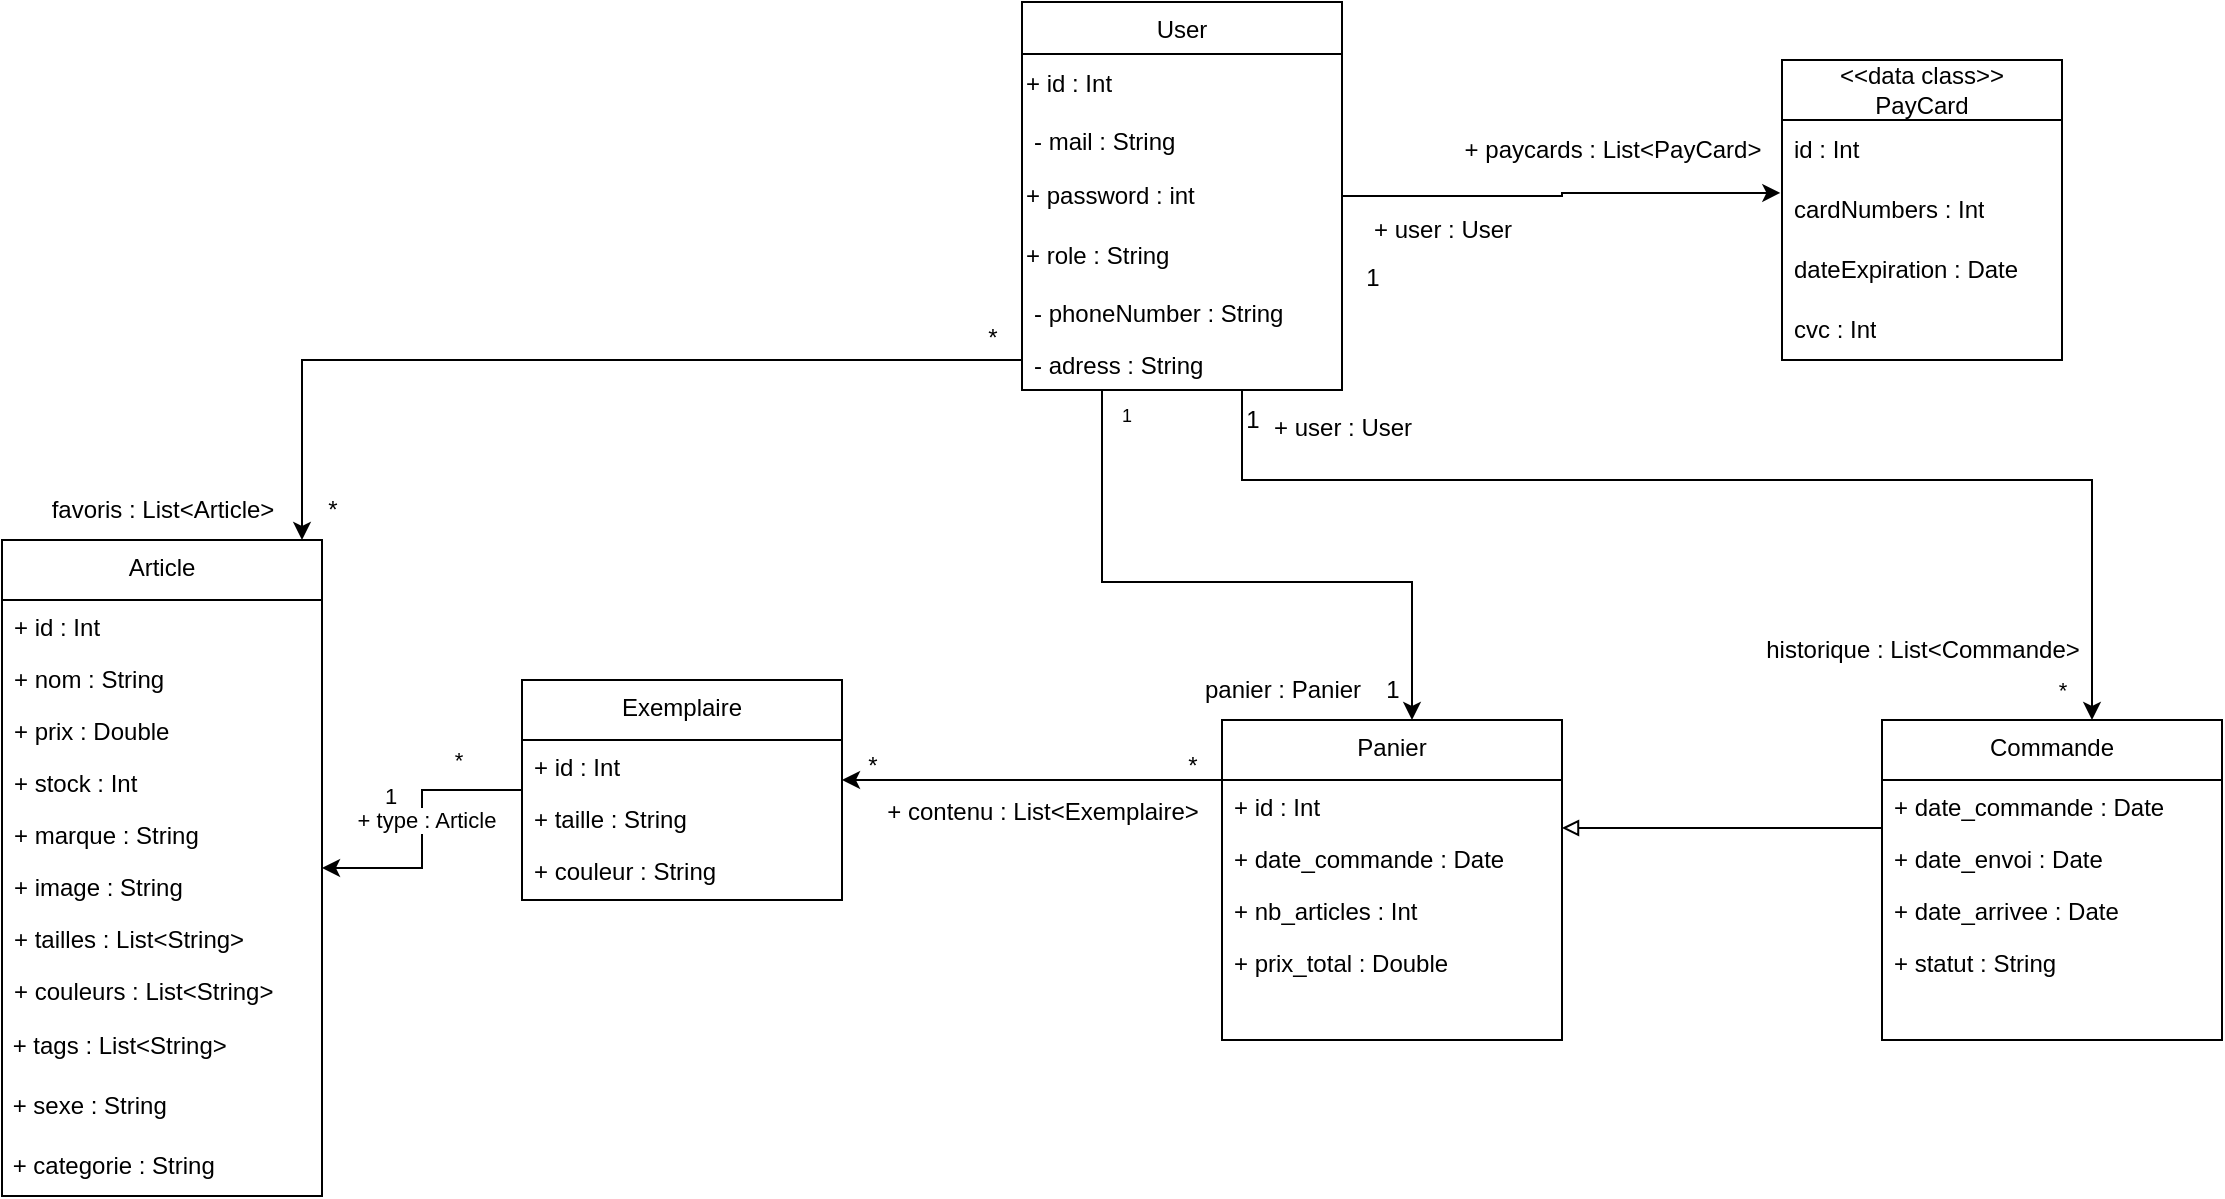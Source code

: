 <mxfile version="22.1.18" type="device">
  <diagram id="C5RBs43oDa-KdzZeNtuy" name="Page-1">
    <mxGraphModel dx="1541" dy="706" grid="1" gridSize="10" guides="1" tooltips="1" connect="1" arrows="1" fold="1" page="1" pageScale="1" pageWidth="827" pageHeight="1169" math="0" shadow="0">
      <root>
        <mxCell id="WIyWlLk6GJQsqaUBKTNV-0" />
        <mxCell id="WIyWlLk6GJQsqaUBKTNV-1" parent="WIyWlLk6GJQsqaUBKTNV-0" />
        <mxCell id="zkfFHV4jXpPFQw0GAbJ--13" value="User" style="swimlane;fontStyle=0;align=center;verticalAlign=top;childLayout=stackLayout;horizontal=1;startSize=26;horizontalStack=0;resizeParent=1;resizeLast=0;collapsible=1;marginBottom=0;rounded=0;shadow=0;strokeWidth=1;" parent="WIyWlLk6GJQsqaUBKTNV-1" vertex="1">
          <mxGeometry x="-250" y="311" width="160" height="194" as="geometry">
            <mxRectangle x="340" y="380" width="170" height="26" as="alternateBounds" />
          </mxGeometry>
        </mxCell>
        <mxCell id="Eq1Nr7rmUYqmbm4LK2rV-4" value="+ id : Int" style="text;html=1;align=left;verticalAlign=middle;resizable=0;points=[];autosize=1;strokeColor=none;fillColor=none;" parent="zkfFHV4jXpPFQw0GAbJ--13" vertex="1">
          <mxGeometry y="26" width="160" height="30" as="geometry" />
        </mxCell>
        <mxCell id="enEkWBwQYBzXOL1UCONz-67" value="- mail : String" style="text;align=left;verticalAlign=top;spacingLeft=4;spacingRight=4;overflow=hidden;rotatable=0;points=[[0,0.5],[1,0.5]];portConstraint=eastwest;" parent="zkfFHV4jXpPFQw0GAbJ--13" vertex="1">
          <mxGeometry y="56" width="160" height="26" as="geometry" />
        </mxCell>
        <mxCell id="Eq1Nr7rmUYqmbm4LK2rV-5" value="+ password : int" style="text;html=1;align=left;verticalAlign=middle;resizable=0;points=[];autosize=1;strokeColor=none;fillColor=none;" parent="zkfFHV4jXpPFQw0GAbJ--13" vertex="1">
          <mxGeometry y="82" width="160" height="30" as="geometry" />
        </mxCell>
        <mxCell id="Eq1Nr7rmUYqmbm4LK2rV-6" value="+ role : String" style="text;html=1;align=left;verticalAlign=middle;resizable=0;points=[];autosize=1;strokeColor=none;fillColor=none;" parent="zkfFHV4jXpPFQw0GAbJ--13" vertex="1">
          <mxGeometry y="112" width="160" height="30" as="geometry" />
        </mxCell>
        <mxCell id="enEkWBwQYBzXOL1UCONz-68" value="- phoneNumber : String" style="text;align=left;verticalAlign=top;spacingLeft=4;spacingRight=4;overflow=hidden;rotatable=0;points=[[0,0.5],[1,0.5]];portConstraint=eastwest;" parent="zkfFHV4jXpPFQw0GAbJ--13" vertex="1">
          <mxGeometry y="142" width="160" height="26" as="geometry" />
        </mxCell>
        <mxCell id="enEkWBwQYBzXOL1UCONz-64" value="- adress : String" style="text;align=left;verticalAlign=top;spacingLeft=4;spacingRight=4;overflow=hidden;rotatable=0;points=[[0,0.5],[1,0.5]];portConstraint=eastwest;" parent="zkfFHV4jXpPFQw0GAbJ--13" vertex="1">
          <mxGeometry y="168" width="160" height="26" as="geometry" />
        </mxCell>
        <mxCell id="enEkWBwQYBzXOL1UCONz-73" value="Commande" style="swimlane;fontStyle=0;align=center;verticalAlign=top;childLayout=stackLayout;horizontal=1;startSize=30;horizontalStack=0;resizeParent=1;resizeLast=0;collapsible=1;marginBottom=0;rounded=0;shadow=0;strokeWidth=1;" parent="WIyWlLk6GJQsqaUBKTNV-1" vertex="1">
          <mxGeometry x="180" y="670" width="170" height="160" as="geometry">
            <mxRectangle x="200" y="660" width="170" height="26" as="alternateBounds" />
          </mxGeometry>
        </mxCell>
        <mxCell id="enEkWBwQYBzXOL1UCONz-77" value="+ date_commande : Date" style="text;align=left;verticalAlign=top;spacingLeft=4;spacingRight=4;overflow=hidden;rotatable=0;points=[[0,0.5],[1,0.5]];portConstraint=eastwest;" parent="enEkWBwQYBzXOL1UCONz-73" vertex="1">
          <mxGeometry y="30" width="170" height="26" as="geometry" />
        </mxCell>
        <mxCell id="43bQ6RD_1LTIt5go-Ri5-6" value="+ date_envoi : Date" style="text;align=left;verticalAlign=top;spacingLeft=4;spacingRight=4;overflow=hidden;rotatable=0;points=[[0,0.5],[1,0.5]];portConstraint=eastwest;" parent="enEkWBwQYBzXOL1UCONz-73" vertex="1">
          <mxGeometry y="56" width="170" height="26" as="geometry" />
        </mxCell>
        <mxCell id="enEkWBwQYBzXOL1UCONz-78" value="+ date_arrivee : Date" style="text;align=left;verticalAlign=top;spacingLeft=4;spacingRight=4;overflow=hidden;rotatable=0;points=[[0,0.5],[1,0.5]];portConstraint=eastwest;" parent="enEkWBwQYBzXOL1UCONz-73" vertex="1">
          <mxGeometry y="82" width="170" height="26" as="geometry" />
        </mxCell>
        <mxCell id="jZ_XYgQMysrxHcoUGubx-2" value="+ statut : String" style="text;align=left;verticalAlign=top;spacingLeft=4;spacingRight=4;overflow=hidden;rotatable=0;points=[[0,0.5],[1,0.5]];portConstraint=eastwest;" parent="enEkWBwQYBzXOL1UCONz-73" vertex="1">
          <mxGeometry y="108" width="170" height="26" as="geometry" />
        </mxCell>
        <mxCell id="enEkWBwQYBzXOL1UCONz-81" style="edgeStyle=orthogonalEdgeStyle;rounded=0;orthogonalLoop=1;jettySize=auto;html=1;" parent="WIyWlLk6GJQsqaUBKTNV-1" source="zkfFHV4jXpPFQw0GAbJ--13" target="enEkWBwQYBzXOL1UCONz-73" edge="1">
          <mxGeometry relative="1" as="geometry">
            <mxPoint x="-140" y="505" as="sourcePoint" />
            <mxPoint x="-50" y="570" as="targetPoint" />
            <Array as="points">
              <mxPoint x="-140" y="550" />
              <mxPoint x="285" y="550" />
            </Array>
          </mxGeometry>
        </mxCell>
        <mxCell id="enEkWBwQYBzXOL1UCONz-82" value="&lt;font style=&quot;font-size: 11px;&quot;&gt;*&lt;/font&gt;" style="edgeLabel;html=1;align=center;verticalAlign=middle;resizable=0;points=[];fontSize=9;" parent="enEkWBwQYBzXOL1UCONz-81" vertex="1" connectable="0">
          <mxGeometry x="0.16" relative="1" as="geometry">
            <mxPoint x="113" y="105" as="offset" />
          </mxGeometry>
        </mxCell>
        <mxCell id="6i61xwQ73MAWU-_sgEHj-12" style="edgeStyle=orthogonalEdgeStyle;rounded=0;orthogonalLoop=1;jettySize=auto;html=1;" parent="WIyWlLk6GJQsqaUBKTNV-1" source="A-iX4fAKcFLFA99xi9tR-0" target="6i61xwQ73MAWU-_sgEHj-3" edge="1">
          <mxGeometry relative="1" as="geometry" />
        </mxCell>
        <mxCell id="6i61xwQ73MAWU-_sgEHj-13" value="+ type : Article" style="edgeLabel;html=1;align=center;verticalAlign=middle;resizable=0;points=[];" parent="6i61xwQ73MAWU-_sgEHj-12" vertex="1" connectable="0">
          <mxGeometry x="-0.537" y="-2" relative="1" as="geometry">
            <mxPoint x="-16" y="17" as="offset" />
          </mxGeometry>
        </mxCell>
        <mxCell id="6i61xwQ73MAWU-_sgEHj-14" value="*" style="edgeLabel;html=1;align=center;verticalAlign=middle;resizable=0;points=[];" parent="6i61xwQ73MAWU-_sgEHj-12" vertex="1" connectable="0">
          <mxGeometry x="-0.537" y="3" relative="1" as="geometry">
            <mxPoint y="-18" as="offset" />
          </mxGeometry>
        </mxCell>
        <mxCell id="6i61xwQ73MAWU-_sgEHj-15" value="1" style="edgeLabel;html=1;align=center;verticalAlign=middle;resizable=0;points=[];" parent="6i61xwQ73MAWU-_sgEHj-12" vertex="1" connectable="0">
          <mxGeometry x="0.018" y="3" relative="1" as="geometry">
            <mxPoint x="-19" y="-18" as="offset" />
          </mxGeometry>
        </mxCell>
        <mxCell id="A-iX4fAKcFLFA99xi9tR-0" value="Exemplaire" style="swimlane;fontStyle=0;align=center;verticalAlign=top;childLayout=stackLayout;horizontal=1;startSize=30;horizontalStack=0;resizeParent=1;resizeLast=0;collapsible=1;marginBottom=0;rounded=0;shadow=0;strokeWidth=1;gradientColor=none;" parent="WIyWlLk6GJQsqaUBKTNV-1" vertex="1">
          <mxGeometry x="-500" y="650" width="160" height="110" as="geometry">
            <mxRectangle x="340" y="380" width="170" height="26" as="alternateBounds" />
          </mxGeometry>
        </mxCell>
        <mxCell id="A-iX4fAKcFLFA99xi9tR-1" value="+ id : Int" style="text;align=left;verticalAlign=top;spacingLeft=4;spacingRight=4;overflow=hidden;rotatable=0;points=[[0,0.5],[1,0.5]];portConstraint=eastwest;" parent="A-iX4fAKcFLFA99xi9tR-0" vertex="1">
          <mxGeometry y="30" width="160" height="26" as="geometry" />
        </mxCell>
        <mxCell id="A-iX4fAKcFLFA99xi9tR-4" value="+ taille : String" style="text;align=left;verticalAlign=top;spacingLeft=4;spacingRight=4;overflow=hidden;rotatable=0;points=[[0,0.5],[1,0.5]];portConstraint=eastwest;" parent="A-iX4fAKcFLFA99xi9tR-0" vertex="1">
          <mxGeometry y="56" width="160" height="26" as="geometry" />
        </mxCell>
        <mxCell id="A-iX4fAKcFLFA99xi9tR-6" value="+ couleur : String" style="text;align=left;verticalAlign=top;spacingLeft=4;spacingRight=4;overflow=hidden;rotatable=0;points=[[0,0.5],[1,0.5]];portConstraint=eastwest;" parent="A-iX4fAKcFLFA99xi9tR-0" vertex="1">
          <mxGeometry y="82" width="160" height="26" as="geometry" />
        </mxCell>
        <mxCell id="A-iX4fAKcFLFA99xi9tR-7" style="edgeStyle=orthogonalEdgeStyle;rounded=0;orthogonalLoop=1;jettySize=auto;html=1;exitX=0.25;exitY=1;exitDx=0;exitDy=0;" parent="WIyWlLk6GJQsqaUBKTNV-1" source="zkfFHV4jXpPFQw0GAbJ--13" target="6i61xwQ73MAWU-_sgEHj-17" edge="1">
          <mxGeometry relative="1" as="geometry">
            <mxPoint x="-190" y="505" as="sourcePoint" />
            <mxPoint x="80" y="713" as="targetPoint" />
            <Array as="points">
              <mxPoint x="-210" y="601" />
              <mxPoint x="-55" y="601" />
            </Array>
          </mxGeometry>
        </mxCell>
        <mxCell id="A-iX4fAKcFLFA99xi9tR-8" value="&lt;font style=&quot;font-size: 12px;&quot;&gt;panier : Panier&lt;/font&gt;" style="edgeLabel;html=1;align=center;verticalAlign=middle;resizable=0;points=[];fontSize=9;" parent="A-iX4fAKcFLFA99xi9tR-7" vertex="1" connectable="0">
          <mxGeometry x="0.16" relative="1" as="geometry">
            <mxPoint y="54" as="offset" />
          </mxGeometry>
        </mxCell>
        <mxCell id="A-iX4fAKcFLFA99xi9tR-9" style="edgeStyle=orthogonalEdgeStyle;rounded=0;orthogonalLoop=1;jettySize=auto;html=1;" parent="WIyWlLk6GJQsqaUBKTNV-1" source="6i61xwQ73MAWU-_sgEHj-17" target="A-iX4fAKcFLFA99xi9tR-0" edge="1">
          <mxGeometry relative="1" as="geometry">
            <mxPoint x="-150" y="709.988" as="sourcePoint" />
            <mxPoint x="-320" y="710" as="targetPoint" />
            <Array as="points">
              <mxPoint x="-330" y="700" />
              <mxPoint x="-330" y="700" />
            </Array>
          </mxGeometry>
        </mxCell>
        <mxCell id="A-iX4fAKcFLFA99xi9tR-10" value="&lt;font style=&quot;font-size: 12px;&quot;&gt;+ contenu : List&amp;lt;Exemplaire&amp;gt;&lt;/font&gt;" style="edgeLabel;html=1;align=center;verticalAlign=middle;resizable=0;points=[];fontSize=9;" parent="A-iX4fAKcFLFA99xi9tR-9" vertex="1" connectable="0">
          <mxGeometry x="0.16" relative="1" as="geometry">
            <mxPoint x="20" y="16" as="offset" />
          </mxGeometry>
        </mxCell>
        <mxCell id="5tlya8zCA7WduoJPOx0W-3" value="1" style="text;html=1;align=center;verticalAlign=middle;resizable=0;points=[];autosize=1;strokeColor=none;fillColor=none;" parent="WIyWlLk6GJQsqaUBKTNV-1" vertex="1">
          <mxGeometry x="-90" y="434" width="30" height="30" as="geometry" />
        </mxCell>
        <mxCell id="5tlya8zCA7WduoJPOx0W-7" value="&lt;font style=&quot;font-size: 12px;&quot;&gt;historique : List&amp;lt;Commande&amp;gt;&lt;/font&gt;" style="text;html=1;align=center;verticalAlign=middle;resizable=0;points=[];autosize=1;strokeColor=none;fillColor=none;" parent="WIyWlLk6GJQsqaUBKTNV-1" vertex="1">
          <mxGeometry x="110" y="620" width="180" height="30" as="geometry" />
        </mxCell>
        <mxCell id="5tlya8zCA7WduoJPOx0W-8" value="1" style="edgeLabel;html=1;align=center;verticalAlign=middle;resizable=0;points=[];fontSize=9;" parent="WIyWlLk6GJQsqaUBKTNV-1" vertex="1" connectable="0">
          <mxGeometry x="-100.001" y="509.999" as="geometry">
            <mxPoint x="-98" y="8" as="offset" />
          </mxGeometry>
        </mxCell>
        <mxCell id="5tlya8zCA7WduoJPOx0W-9" value="*" style="text;html=1;align=center;verticalAlign=middle;resizable=0;points=[];autosize=1;strokeColor=none;fillColor=none;" parent="WIyWlLk6GJQsqaUBKTNV-1" vertex="1">
          <mxGeometry x="-340" y="678" width="30" height="30" as="geometry" />
        </mxCell>
        <mxCell id="5tlya8zCA7WduoJPOx0W-10" style="edgeStyle=orthogonalEdgeStyle;rounded=0;orthogonalLoop=1;jettySize=auto;html=1;" parent="WIyWlLk6GJQsqaUBKTNV-1" source="zkfFHV4jXpPFQw0GAbJ--13" target="6i61xwQ73MAWU-_sgEHj-3" edge="1">
          <mxGeometry relative="1" as="geometry">
            <mxPoint x="-250" y="490" as="sourcePoint" />
            <mxPoint x="-470" y="610" as="targetPoint" />
            <Array as="points">
              <mxPoint x="-610" y="490" />
            </Array>
          </mxGeometry>
        </mxCell>
        <mxCell id="5tlya8zCA7WduoJPOx0W-11" value="&lt;font style=&quot;font-size: 12px;&quot;&gt;favoris : List&amp;lt;Article&amp;gt;&lt;/font&gt;" style="edgeLabel;html=1;align=center;verticalAlign=middle;resizable=0;points=[];fontSize=9;" parent="5tlya8zCA7WduoJPOx0W-10" vertex="1" connectable="0">
          <mxGeometry x="0.16" relative="1" as="geometry">
            <mxPoint x="-169" y="75" as="offset" />
          </mxGeometry>
        </mxCell>
        <mxCell id="jZ_XYgQMysrxHcoUGubx-5" value="&amp;lt;&amp;lt;data class&amp;gt;&amp;gt;&lt;br&gt;PayCard" style="swimlane;fontStyle=0;childLayout=stackLayout;horizontal=1;startSize=30;horizontalStack=0;resizeParent=1;resizeParentMax=0;resizeLast=0;collapsible=1;marginBottom=0;whiteSpace=wrap;html=1;" parent="WIyWlLk6GJQsqaUBKTNV-1" vertex="1">
          <mxGeometry x="130" y="340" width="140" height="150" as="geometry" />
        </mxCell>
        <mxCell id="jZ_XYgQMysrxHcoUGubx-7" value="id : Int" style="text;strokeColor=none;fillColor=none;align=left;verticalAlign=middle;spacingLeft=4;spacingRight=4;overflow=hidden;points=[[0,0.5],[1,0.5]];portConstraint=eastwest;rotatable=0;whiteSpace=wrap;html=1;" parent="jZ_XYgQMysrxHcoUGubx-5" vertex="1">
          <mxGeometry y="30" width="140" height="30" as="geometry" />
        </mxCell>
        <mxCell id="jZ_XYgQMysrxHcoUGubx-8" value="cardNumbers : Int" style="text;strokeColor=none;fillColor=none;align=left;verticalAlign=middle;spacingLeft=4;spacingRight=4;overflow=hidden;points=[[0,0.5],[1,0.5]];portConstraint=eastwest;rotatable=0;whiteSpace=wrap;html=1;" parent="jZ_XYgQMysrxHcoUGubx-5" vertex="1">
          <mxGeometry y="60" width="140" height="30" as="geometry" />
        </mxCell>
        <mxCell id="jZ_XYgQMysrxHcoUGubx-11" value="dateExpiration : Date" style="text;strokeColor=none;fillColor=none;align=left;verticalAlign=middle;spacingLeft=4;spacingRight=4;overflow=hidden;points=[[0,0.5],[1,0.5]];portConstraint=eastwest;rotatable=0;whiteSpace=wrap;html=1;" parent="jZ_XYgQMysrxHcoUGubx-5" vertex="1">
          <mxGeometry y="90" width="140" height="30" as="geometry" />
        </mxCell>
        <mxCell id="jZ_XYgQMysrxHcoUGubx-14" value="cvc : Int" style="text;strokeColor=none;fillColor=none;align=left;verticalAlign=middle;spacingLeft=4;spacingRight=4;overflow=hidden;points=[[0,0.5],[1,0.5]];portConstraint=eastwest;rotatable=0;whiteSpace=wrap;html=1;" parent="jZ_XYgQMysrxHcoUGubx-5" vertex="1">
          <mxGeometry y="120" width="140" height="30" as="geometry" />
        </mxCell>
        <mxCell id="jZ_XYgQMysrxHcoUGubx-12" style="edgeStyle=orthogonalEdgeStyle;rounded=0;orthogonalLoop=1;jettySize=auto;html=1;entryX=-0.006;entryY=0.215;entryDx=0;entryDy=0;entryPerimeter=0;" parent="WIyWlLk6GJQsqaUBKTNV-1" source="zkfFHV4jXpPFQw0GAbJ--13" target="jZ_XYgQMysrxHcoUGubx-8" edge="1">
          <mxGeometry relative="1" as="geometry">
            <Array as="points">
              <mxPoint x="20" y="408" />
              <mxPoint x="20" y="407" />
            </Array>
            <mxPoint x="-10" y="441" as="sourcePoint" />
          </mxGeometry>
        </mxCell>
        <mxCell id="jZ_XYgQMysrxHcoUGubx-15" value="+ paycards : List&amp;lt;PayCard&amp;gt;" style="text;html=1;align=center;verticalAlign=middle;resizable=0;points=[];autosize=1;strokeColor=none;fillColor=none;" parent="WIyWlLk6GJQsqaUBKTNV-1" vertex="1">
          <mxGeometry x="-40" y="370" width="170" height="30" as="geometry" />
        </mxCell>
        <mxCell id="6i61xwQ73MAWU-_sgEHj-3" value="Article" style="swimlane;fontStyle=0;align=center;verticalAlign=top;childLayout=stackLayout;horizontal=1;startSize=30;horizontalStack=0;resizeParent=1;resizeLast=0;collapsible=1;marginBottom=0;rounded=0;shadow=0;strokeWidth=1;gradientColor=none;" parent="WIyWlLk6GJQsqaUBKTNV-1" vertex="1">
          <mxGeometry x="-760" y="580" width="160" height="328" as="geometry">
            <mxRectangle x="340" y="380" width="170" height="26" as="alternateBounds" />
          </mxGeometry>
        </mxCell>
        <mxCell id="6i61xwQ73MAWU-_sgEHj-4" value="+ id : Int" style="text;align=left;verticalAlign=top;spacingLeft=4;spacingRight=4;overflow=hidden;rotatable=0;points=[[0,0.5],[1,0.5]];portConstraint=eastwest;" parent="6i61xwQ73MAWU-_sgEHj-3" vertex="1">
          <mxGeometry y="30" width="160" height="26" as="geometry" />
        </mxCell>
        <mxCell id="6i61xwQ73MAWU-_sgEHj-5" value="+ nom : String" style="text;align=left;verticalAlign=top;spacingLeft=4;spacingRight=4;overflow=hidden;rotatable=0;points=[[0,0.5],[1,0.5]];portConstraint=eastwest;" parent="6i61xwQ73MAWU-_sgEHj-3" vertex="1">
          <mxGeometry y="56" width="160" height="26" as="geometry" />
        </mxCell>
        <mxCell id="6i61xwQ73MAWU-_sgEHj-6" value="+ prix : Double" style="text;align=left;verticalAlign=top;spacingLeft=4;spacingRight=4;overflow=hidden;rotatable=0;points=[[0,0.5],[1,0.5]];portConstraint=eastwest;" parent="6i61xwQ73MAWU-_sgEHj-3" vertex="1">
          <mxGeometry y="82" width="160" height="26" as="geometry" />
        </mxCell>
        <mxCell id="CxFhBQeVFf4VQsyCiOqI-1" value="+ stock : Int" style="text;align=left;verticalAlign=top;spacingLeft=4;spacingRight=4;overflow=hidden;rotatable=0;points=[[0,0.5],[1,0.5]];portConstraint=eastwest;" vertex="1" parent="6i61xwQ73MAWU-_sgEHj-3">
          <mxGeometry y="108" width="160" height="26" as="geometry" />
        </mxCell>
        <mxCell id="FLNpUf8s-ph0T-Fn6SRx-0" value="+ marque : String" style="text;align=left;verticalAlign=top;spacingLeft=4;spacingRight=4;overflow=hidden;rotatable=0;points=[[0,0.5],[1,0.5]];portConstraint=eastwest;" parent="6i61xwQ73MAWU-_sgEHj-3" vertex="1">
          <mxGeometry y="134" width="160" height="26" as="geometry" />
        </mxCell>
        <mxCell id="CxFhBQeVFf4VQsyCiOqI-0" value="+ image : String" style="text;align=left;verticalAlign=top;spacingLeft=4;spacingRight=4;overflow=hidden;rotatable=0;points=[[0,0.5],[1,0.5]];portConstraint=eastwest;" vertex="1" parent="6i61xwQ73MAWU-_sgEHj-3">
          <mxGeometry y="160" width="160" height="26" as="geometry" />
        </mxCell>
        <mxCell id="6i61xwQ73MAWU-_sgEHj-7" value="+ tailles : List&lt;String&gt;" style="text;align=left;verticalAlign=top;spacingLeft=4;spacingRight=4;overflow=hidden;rotatable=0;points=[[0,0.5],[1,0.5]];portConstraint=eastwest;" parent="6i61xwQ73MAWU-_sgEHj-3" vertex="1">
          <mxGeometry y="186" width="160" height="26" as="geometry" />
        </mxCell>
        <mxCell id="6i61xwQ73MAWU-_sgEHj-8" value="+ couleurs : List&lt;String&gt;" style="text;align=left;verticalAlign=top;spacingLeft=4;spacingRight=4;overflow=hidden;rotatable=0;points=[[0,0.5],[1,0.5]];portConstraint=eastwest;" parent="6i61xwQ73MAWU-_sgEHj-3" vertex="1">
          <mxGeometry y="212" width="160" height="26" as="geometry" />
        </mxCell>
        <mxCell id="aw-cuobqUrIKX1mvG0I8-41" value="&amp;nbsp;+ tags : List&amp;lt;String&amp;gt;" style="text;html=1;align=left;verticalAlign=middle;resizable=0;points=[];autosize=1;strokeColor=none;fillColor=none;" parent="6i61xwQ73MAWU-_sgEHj-3" vertex="1">
          <mxGeometry y="238" width="160" height="30" as="geometry" />
        </mxCell>
        <mxCell id="aw-cuobqUrIKX1mvG0I8-42" value="&amp;nbsp;+ sexe : String" style="text;html=1;align=left;verticalAlign=middle;resizable=0;points=[];autosize=1;strokeColor=none;fillColor=none;" parent="6i61xwQ73MAWU-_sgEHj-3" vertex="1">
          <mxGeometry y="268" width="160" height="30" as="geometry" />
        </mxCell>
        <mxCell id="aw-cuobqUrIKX1mvG0I8-44" value="&amp;nbsp;+ categorie : String" style="text;html=1;align=left;verticalAlign=middle;resizable=0;points=[];autosize=1;strokeColor=none;fillColor=none;" parent="6i61xwQ73MAWU-_sgEHj-3" vertex="1">
          <mxGeometry y="298" width="160" height="30" as="geometry" />
        </mxCell>
        <mxCell id="6i61xwQ73MAWU-_sgEHj-17" value="Panier" style="swimlane;fontStyle=0;align=center;verticalAlign=top;childLayout=stackLayout;horizontal=1;startSize=30;horizontalStack=0;resizeParent=1;resizeLast=0;collapsible=1;marginBottom=0;rounded=0;shadow=0;strokeWidth=1;" parent="WIyWlLk6GJQsqaUBKTNV-1" vertex="1">
          <mxGeometry x="-150" y="670" width="170" height="160" as="geometry">
            <mxRectangle x="340" y="380" width="170" height="26" as="alternateBounds" />
          </mxGeometry>
        </mxCell>
        <mxCell id="enEkWBwQYBzXOL1UCONz-74" value="+ id : Int" style="text;align=left;verticalAlign=top;spacingLeft=4;spacingRight=4;overflow=hidden;rotatable=0;points=[[0,0.5],[1,0.5]];portConstraint=eastwest;" parent="6i61xwQ73MAWU-_sgEHj-17" vertex="1">
          <mxGeometry y="30" width="170" height="26" as="geometry" />
        </mxCell>
        <mxCell id="enEkWBwQYBzXOL1UCONz-76" value="+ date_commande : Date" style="text;align=left;verticalAlign=top;spacingLeft=4;spacingRight=4;overflow=hidden;rotatable=0;points=[[0,0.5],[1,0.5]];portConstraint=eastwest;" parent="6i61xwQ73MAWU-_sgEHj-17" vertex="1">
          <mxGeometry y="56" width="170" height="26" as="geometry" />
        </mxCell>
        <mxCell id="6i61xwQ73MAWU-_sgEHj-19" value="+ nb_articles : Int" style="text;align=left;verticalAlign=top;spacingLeft=4;spacingRight=4;overflow=hidden;rotatable=0;points=[[0,0.5],[1,0.5]];portConstraint=eastwest;" parent="6i61xwQ73MAWU-_sgEHj-17" vertex="1">
          <mxGeometry y="82" width="170" height="26" as="geometry" />
        </mxCell>
        <mxCell id="6i61xwQ73MAWU-_sgEHj-20" value="+ prix_total : Double" style="text;align=left;verticalAlign=top;spacingLeft=4;spacingRight=4;overflow=hidden;rotatable=0;points=[[0,0.5],[1,0.5]];portConstraint=eastwest;" parent="6i61xwQ73MAWU-_sgEHj-17" vertex="1">
          <mxGeometry y="108" width="170" height="26" as="geometry" />
        </mxCell>
        <mxCell id="6i61xwQ73MAWU-_sgEHj-27" style="edgeStyle=orthogonalEdgeStyle;rounded=0;orthogonalLoop=1;jettySize=auto;html=1;endArrow=block;endFill=0;" parent="WIyWlLk6GJQsqaUBKTNV-1" source="enEkWBwQYBzXOL1UCONz-73" target="6i61xwQ73MAWU-_sgEHj-17" edge="1">
          <mxGeometry relative="1" as="geometry">
            <Array as="points">
              <mxPoint x="150" y="724" />
              <mxPoint x="150" y="724" />
            </Array>
          </mxGeometry>
        </mxCell>
        <mxCell id="6i61xwQ73MAWU-_sgEHj-28" value="1" style="text;html=1;align=center;verticalAlign=middle;resizable=0;points=[];autosize=1;strokeColor=none;fillColor=none;" parent="WIyWlLk6GJQsqaUBKTNV-1" vertex="1">
          <mxGeometry x="-80" y="640" width="30" height="30" as="geometry" />
        </mxCell>
        <mxCell id="6i61xwQ73MAWU-_sgEHj-31" value="1" style="text;html=1;align=center;verticalAlign=middle;resizable=0;points=[];autosize=1;strokeColor=none;fillColor=none;" parent="WIyWlLk6GJQsqaUBKTNV-1" vertex="1">
          <mxGeometry x="-150" y="505" width="30" height="30" as="geometry" />
        </mxCell>
        <mxCell id="aw-cuobqUrIKX1mvG0I8-46" value="*" style="text;html=1;align=center;verticalAlign=middle;resizable=0;points=[];autosize=1;strokeColor=none;fillColor=none;" parent="WIyWlLk6GJQsqaUBKTNV-1" vertex="1">
          <mxGeometry x="-180" y="678" width="30" height="30" as="geometry" />
        </mxCell>
        <mxCell id="aw-cuobqUrIKX1mvG0I8-56" value="*" style="text;html=1;align=center;verticalAlign=middle;resizable=0;points=[];autosize=1;strokeColor=none;fillColor=none;" parent="WIyWlLk6GJQsqaUBKTNV-1" vertex="1">
          <mxGeometry x="-280" y="464" width="30" height="30" as="geometry" />
        </mxCell>
        <mxCell id="aw-cuobqUrIKX1mvG0I8-57" value="*" style="text;html=1;align=center;verticalAlign=middle;resizable=0;points=[];autosize=1;strokeColor=none;fillColor=none;" parent="WIyWlLk6GJQsqaUBKTNV-1" vertex="1">
          <mxGeometry x="-610" y="550" width="30" height="30" as="geometry" />
        </mxCell>
        <mxCell id="43bQ6RD_1LTIt5go-Ri5-8" value="+ user : User" style="text;strokeColor=none;fillColor=none;align=left;verticalAlign=middle;spacingLeft=4;spacingRight=4;overflow=hidden;points=[[0,0.5],[1,0.5]];portConstraint=eastwest;rotatable=0;whiteSpace=wrap;html=1;" parent="WIyWlLk6GJQsqaUBKTNV-1" vertex="1">
          <mxGeometry x="-80" y="410" width="80" height="30" as="geometry" />
        </mxCell>
        <mxCell id="43bQ6RD_1LTIt5go-Ri5-7" value="+ user : User" style="text;align=left;verticalAlign=top;spacingLeft=4;spacingRight=4;overflow=hidden;rotatable=0;points=[[0,0.5],[1,0.5]];portConstraint=eastwest;" parent="WIyWlLk6GJQsqaUBKTNV-1" vertex="1">
          <mxGeometry x="-130" y="510" width="170" height="26" as="geometry" />
        </mxCell>
      </root>
    </mxGraphModel>
  </diagram>
</mxfile>
